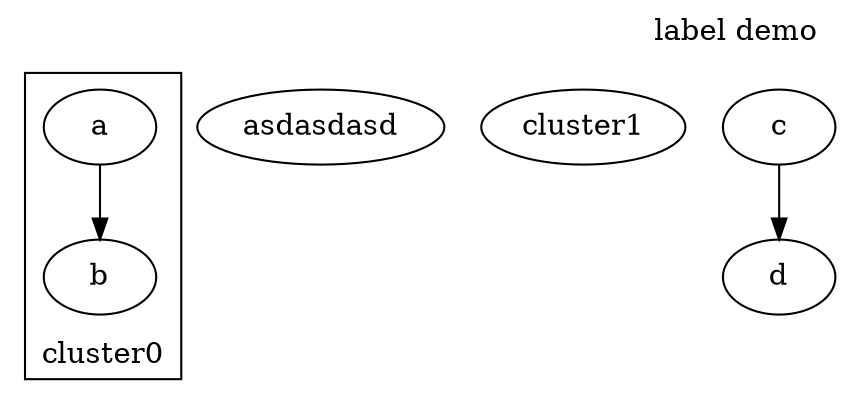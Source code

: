 digraph G {
  label = "label demo";
  labelloc="top";
  labeljust="right";
  subgraph cluster0 {
    a;
    b;
    a->b;
    label = "cluster0";
    labelloc="bottom"
  }
  asdasdasd cluster1 {
    c;
    d;
    c->d;
    label = "cluster1";
    labelloc="top"
  }
}
